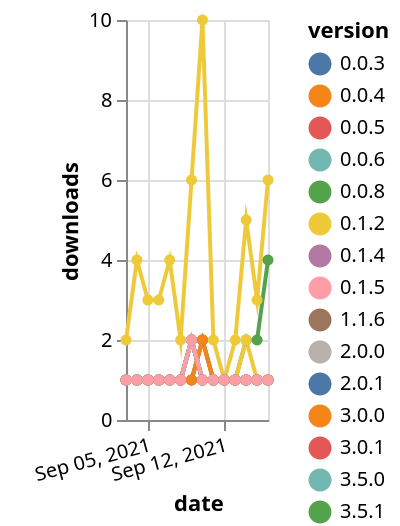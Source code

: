 {"$schema": "https://vega.github.io/schema/vega-lite/v5.json", "description": "A simple bar chart with embedded data.", "data": {"values": [{"date": "2021-09-03", "total": 270, "delta": 1, "version": "0.0.3"}, {"date": "2021-09-04", "total": 271, "delta": 1, "version": "0.0.3"}, {"date": "2021-09-05", "total": 272, "delta": 1, "version": "0.0.3"}, {"date": "2021-09-06", "total": 273, "delta": 1, "version": "0.0.3"}, {"date": "2021-09-07", "total": 274, "delta": 1, "version": "0.0.3"}, {"date": "2021-09-08", "total": 275, "delta": 1, "version": "0.0.3"}, {"date": "2021-09-09", "total": 277, "delta": 2, "version": "0.0.3"}, {"date": "2021-09-10", "total": 278, "delta": 1, "version": "0.0.3"}, {"date": "2021-09-11", "total": 279, "delta": 1, "version": "0.0.3"}, {"date": "2021-09-12", "total": 280, "delta": 1, "version": "0.0.3"}, {"date": "2021-09-13", "total": 281, "delta": 1, "version": "0.0.3"}, {"date": "2021-09-14", "total": 282, "delta": 1, "version": "0.0.3"}, {"date": "2021-09-15", "total": 283, "delta": 1, "version": "0.0.3"}, {"date": "2021-09-16", "total": 284, "delta": 1, "version": "0.0.3"}, {"date": "2021-09-03", "total": 250, "delta": 1, "version": "0.0.5"}, {"date": "2021-09-04", "total": 251, "delta": 1, "version": "0.0.5"}, {"date": "2021-09-05", "total": 252, "delta": 1, "version": "0.0.5"}, {"date": "2021-09-06", "total": 253, "delta": 1, "version": "0.0.5"}, {"date": "2021-09-07", "total": 254, "delta": 1, "version": "0.0.5"}, {"date": "2021-09-08", "total": 255, "delta": 1, "version": "0.0.5"}, {"date": "2021-09-09", "total": 257, "delta": 2, "version": "0.0.5"}, {"date": "2021-09-10", "total": 258, "delta": 1, "version": "0.0.5"}, {"date": "2021-09-11", "total": 259, "delta": 1, "version": "0.0.5"}, {"date": "2021-09-12", "total": 260, "delta": 1, "version": "0.0.5"}, {"date": "2021-09-13", "total": 261, "delta": 1, "version": "0.0.5"}, {"date": "2021-09-14", "total": 262, "delta": 1, "version": "0.0.5"}, {"date": "2021-09-15", "total": 263, "delta": 1, "version": "0.0.5"}, {"date": "2021-09-16", "total": 264, "delta": 1, "version": "0.0.5"}, {"date": "2021-09-03", "total": 403, "delta": 1, "version": "1.1.6"}, {"date": "2021-09-04", "total": 404, "delta": 1, "version": "1.1.6"}, {"date": "2021-09-05", "total": 405, "delta": 1, "version": "1.1.6"}, {"date": "2021-09-06", "total": 406, "delta": 1, "version": "1.1.6"}, {"date": "2021-09-07", "total": 407, "delta": 1, "version": "1.1.6"}, {"date": "2021-09-08", "total": 408, "delta": 1, "version": "1.1.6"}, {"date": "2021-09-09", "total": 410, "delta": 2, "version": "1.1.6"}, {"date": "2021-09-10", "total": 411, "delta": 1, "version": "1.1.6"}, {"date": "2021-09-11", "total": 412, "delta": 1, "version": "1.1.6"}, {"date": "2021-09-12", "total": 413, "delta": 1, "version": "1.1.6"}, {"date": "2021-09-13", "total": 414, "delta": 1, "version": "1.1.6"}, {"date": "2021-09-14", "total": 415, "delta": 1, "version": "1.1.6"}, {"date": "2021-09-15", "total": 416, "delta": 1, "version": "1.1.6"}, {"date": "2021-09-16", "total": 417, "delta": 1, "version": "1.1.6"}, {"date": "2021-09-03", "total": 291, "delta": 1, "version": "0.0.8"}, {"date": "2021-09-04", "total": 292, "delta": 1, "version": "0.0.8"}, {"date": "2021-09-05", "total": 293, "delta": 1, "version": "0.0.8"}, {"date": "2021-09-06", "total": 294, "delta": 1, "version": "0.0.8"}, {"date": "2021-09-07", "total": 295, "delta": 1, "version": "0.0.8"}, {"date": "2021-09-08", "total": 296, "delta": 1, "version": "0.0.8"}, {"date": "2021-09-09", "total": 298, "delta": 2, "version": "0.0.8"}, {"date": "2021-09-10", "total": 299, "delta": 1, "version": "0.0.8"}, {"date": "2021-09-11", "total": 300, "delta": 1, "version": "0.0.8"}, {"date": "2021-09-12", "total": 301, "delta": 1, "version": "0.0.8"}, {"date": "2021-09-13", "total": 302, "delta": 1, "version": "0.0.8"}, {"date": "2021-09-14", "total": 303, "delta": 1, "version": "0.0.8"}, {"date": "2021-09-15", "total": 304, "delta": 1, "version": "0.0.8"}, {"date": "2021-09-16", "total": 305, "delta": 1, "version": "0.0.8"}, {"date": "2021-09-03", "total": 381, "delta": 1, "version": "3.5.1"}, {"date": "2021-09-04", "total": 382, "delta": 1, "version": "3.5.1"}, {"date": "2021-09-05", "total": 383, "delta": 1, "version": "3.5.1"}, {"date": "2021-09-06", "total": 384, "delta": 1, "version": "3.5.1"}, {"date": "2021-09-07", "total": 385, "delta": 1, "version": "3.5.1"}, {"date": "2021-09-08", "total": 386, "delta": 1, "version": "3.5.1"}, {"date": "2021-09-09", "total": 388, "delta": 2, "version": "3.5.1"}, {"date": "2021-09-10", "total": 389, "delta": 1, "version": "3.5.1"}, {"date": "2021-09-11", "total": 390, "delta": 1, "version": "3.5.1"}, {"date": "2021-09-12", "total": 391, "delta": 1, "version": "3.5.1"}, {"date": "2021-09-13", "total": 392, "delta": 1, "version": "3.5.1"}, {"date": "2021-09-14", "total": 394, "delta": 2, "version": "3.5.1"}, {"date": "2021-09-15", "total": 396, "delta": 2, "version": "3.5.1"}, {"date": "2021-09-16", "total": 400, "delta": 4, "version": "3.5.1"}, {"date": "2021-09-03", "total": 514, "delta": 1, "version": "0.1.2"}, {"date": "2021-09-04", "total": 515, "delta": 1, "version": "0.1.2"}, {"date": "2021-09-05", "total": 516, "delta": 1, "version": "0.1.2"}, {"date": "2021-09-06", "total": 517, "delta": 1, "version": "0.1.2"}, {"date": "2021-09-07", "total": 518, "delta": 1, "version": "0.1.2"}, {"date": "2021-09-08", "total": 519, "delta": 1, "version": "0.1.2"}, {"date": "2021-09-09", "total": 521, "delta": 2, "version": "0.1.2"}, {"date": "2021-09-10", "total": 522, "delta": 1, "version": "0.1.2"}, {"date": "2021-09-11", "total": 523, "delta": 1, "version": "0.1.2"}, {"date": "2021-09-12", "total": 524, "delta": 1, "version": "0.1.2"}, {"date": "2021-09-13", "total": 525, "delta": 1, "version": "0.1.2"}, {"date": "2021-09-14", "total": 527, "delta": 2, "version": "0.1.2"}, {"date": "2021-09-15", "total": 528, "delta": 1, "version": "0.1.2"}, {"date": "2021-09-16", "total": 529, "delta": 1, "version": "0.1.2"}, {"date": "2021-09-03", "total": 281, "delta": 1, "version": "0.0.4"}, {"date": "2021-09-04", "total": 282, "delta": 1, "version": "0.0.4"}, {"date": "2021-09-05", "total": 283, "delta": 1, "version": "0.0.4"}, {"date": "2021-09-06", "total": 284, "delta": 1, "version": "0.0.4"}, {"date": "2021-09-07", "total": 285, "delta": 1, "version": "0.0.4"}, {"date": "2021-09-08", "total": 286, "delta": 1, "version": "0.0.4"}, {"date": "2021-09-09", "total": 287, "delta": 1, "version": "0.0.4"}, {"date": "2021-09-10", "total": 289, "delta": 2, "version": "0.0.4"}, {"date": "2021-09-11", "total": 290, "delta": 1, "version": "0.0.4"}, {"date": "2021-09-12", "total": 291, "delta": 1, "version": "0.0.4"}, {"date": "2021-09-13", "total": 292, "delta": 1, "version": "0.0.4"}, {"date": "2021-09-14", "total": 293, "delta": 1, "version": "0.0.4"}, {"date": "2021-09-15", "total": 294, "delta": 1, "version": "0.0.4"}, {"date": "2021-09-16", "total": 295, "delta": 1, "version": "0.0.4"}, {"date": "2021-09-03", "total": 397, "delta": 1, "version": "0.1.4"}, {"date": "2021-09-04", "total": 398, "delta": 1, "version": "0.1.4"}, {"date": "2021-09-05", "total": 399, "delta": 1, "version": "0.1.4"}, {"date": "2021-09-06", "total": 400, "delta": 1, "version": "0.1.4"}, {"date": "2021-09-07", "total": 401, "delta": 1, "version": "0.1.4"}, {"date": "2021-09-08", "total": 402, "delta": 1, "version": "0.1.4"}, {"date": "2021-09-09", "total": 404, "delta": 2, "version": "0.1.4"}, {"date": "2021-09-10", "total": 405, "delta": 1, "version": "0.1.4"}, {"date": "2021-09-11", "total": 406, "delta": 1, "version": "0.1.4"}, {"date": "2021-09-12", "total": 407, "delta": 1, "version": "0.1.4"}, {"date": "2021-09-13", "total": 408, "delta": 1, "version": "0.1.4"}, {"date": "2021-09-14", "total": 409, "delta": 1, "version": "0.1.4"}, {"date": "2021-09-15", "total": 410, "delta": 1, "version": "0.1.4"}, {"date": "2021-09-16", "total": 411, "delta": 1, "version": "0.1.4"}, {"date": "2021-09-03", "total": 292, "delta": 1, "version": "2.0.1"}, {"date": "2021-09-04", "total": 293, "delta": 1, "version": "2.0.1"}, {"date": "2021-09-05", "total": 294, "delta": 1, "version": "2.0.1"}, {"date": "2021-09-06", "total": 295, "delta": 1, "version": "2.0.1"}, {"date": "2021-09-07", "total": 296, "delta": 1, "version": "2.0.1"}, {"date": "2021-09-08", "total": 297, "delta": 1, "version": "2.0.1"}, {"date": "2021-09-09", "total": 298, "delta": 1, "version": "2.0.1"}, {"date": "2021-09-10", "total": 300, "delta": 2, "version": "2.0.1"}, {"date": "2021-09-11", "total": 301, "delta": 1, "version": "2.0.1"}, {"date": "2021-09-12", "total": 302, "delta": 1, "version": "2.0.1"}, {"date": "2021-09-13", "total": 303, "delta": 1, "version": "2.0.1"}, {"date": "2021-09-14", "total": 304, "delta": 1, "version": "2.0.1"}, {"date": "2021-09-15", "total": 305, "delta": 1, "version": "2.0.1"}, {"date": "2021-09-16", "total": 306, "delta": 1, "version": "2.0.1"}, {"date": "2021-09-03", "total": 165, "delta": 1, "version": "3.0.1"}, {"date": "2021-09-04", "total": 166, "delta": 1, "version": "3.0.1"}, {"date": "2021-09-05", "total": 167, "delta": 1, "version": "3.0.1"}, {"date": "2021-09-06", "total": 168, "delta": 1, "version": "3.0.1"}, {"date": "2021-09-07", "total": 169, "delta": 1, "version": "3.0.1"}, {"date": "2021-09-08", "total": 170, "delta": 1, "version": "3.0.1"}, {"date": "2021-09-09", "total": 172, "delta": 2, "version": "3.0.1"}, {"date": "2021-09-10", "total": 173, "delta": 1, "version": "3.0.1"}, {"date": "2021-09-11", "total": 174, "delta": 1, "version": "3.0.1"}, {"date": "2021-09-12", "total": 175, "delta": 1, "version": "3.0.1"}, {"date": "2021-09-13", "total": 176, "delta": 1, "version": "3.0.1"}, {"date": "2021-09-14", "total": 177, "delta": 1, "version": "3.0.1"}, {"date": "2021-09-15", "total": 178, "delta": 1, "version": "3.0.1"}, {"date": "2021-09-16", "total": 179, "delta": 1, "version": "3.0.1"}, {"date": "2021-09-03", "total": 148, "delta": 2, "version": "3.6.0"}, {"date": "2021-09-04", "total": 152, "delta": 4, "version": "3.6.0"}, {"date": "2021-09-05", "total": 155, "delta": 3, "version": "3.6.0"}, {"date": "2021-09-06", "total": 158, "delta": 3, "version": "3.6.0"}, {"date": "2021-09-07", "total": 162, "delta": 4, "version": "3.6.0"}, {"date": "2021-09-08", "total": 164, "delta": 2, "version": "3.6.0"}, {"date": "2021-09-09", "total": 170, "delta": 6, "version": "3.6.0"}, {"date": "2021-09-10", "total": 180, "delta": 10, "version": "3.6.0"}, {"date": "2021-09-11", "total": 182, "delta": 2, "version": "3.6.0"}, {"date": "2021-09-12", "total": 183, "delta": 1, "version": "3.6.0"}, {"date": "2021-09-13", "total": 185, "delta": 2, "version": "3.6.0"}, {"date": "2021-09-14", "total": 190, "delta": 5, "version": "3.6.0"}, {"date": "2021-09-15", "total": 193, "delta": 3, "version": "3.6.0"}, {"date": "2021-09-16", "total": 199, "delta": 6, "version": "3.6.0"}, {"date": "2021-09-03", "total": 159, "delta": 1, "version": "2.0.0"}, {"date": "2021-09-04", "total": 160, "delta": 1, "version": "2.0.0"}, {"date": "2021-09-05", "total": 161, "delta": 1, "version": "2.0.0"}, {"date": "2021-09-06", "total": 162, "delta": 1, "version": "2.0.0"}, {"date": "2021-09-07", "total": 163, "delta": 1, "version": "2.0.0"}, {"date": "2021-09-08", "total": 164, "delta": 1, "version": "2.0.0"}, {"date": "2021-09-09", "total": 166, "delta": 2, "version": "2.0.0"}, {"date": "2021-09-10", "total": 167, "delta": 1, "version": "2.0.0"}, {"date": "2021-09-11", "total": 168, "delta": 1, "version": "2.0.0"}, {"date": "2021-09-12", "total": 169, "delta": 1, "version": "2.0.0"}, {"date": "2021-09-13", "total": 170, "delta": 1, "version": "2.0.0"}, {"date": "2021-09-14", "total": 171, "delta": 1, "version": "2.0.0"}, {"date": "2021-09-15", "total": 172, "delta": 1, "version": "2.0.0"}, {"date": "2021-09-16", "total": 173, "delta": 1, "version": "2.0.0"}, {"date": "2021-09-03", "total": 292, "delta": 1, "version": "0.0.6"}, {"date": "2021-09-04", "total": 293, "delta": 1, "version": "0.0.6"}, {"date": "2021-09-05", "total": 294, "delta": 1, "version": "0.0.6"}, {"date": "2021-09-06", "total": 295, "delta": 1, "version": "0.0.6"}, {"date": "2021-09-07", "total": 296, "delta": 1, "version": "0.0.6"}, {"date": "2021-09-08", "total": 297, "delta": 1, "version": "0.0.6"}, {"date": "2021-09-09", "total": 299, "delta": 2, "version": "0.0.6"}, {"date": "2021-09-10", "total": 300, "delta": 1, "version": "0.0.6"}, {"date": "2021-09-11", "total": 301, "delta": 1, "version": "0.0.6"}, {"date": "2021-09-12", "total": 302, "delta": 1, "version": "0.0.6"}, {"date": "2021-09-13", "total": 303, "delta": 1, "version": "0.0.6"}, {"date": "2021-09-14", "total": 304, "delta": 1, "version": "0.0.6"}, {"date": "2021-09-15", "total": 305, "delta": 1, "version": "0.0.6"}, {"date": "2021-09-16", "total": 306, "delta": 1, "version": "0.0.6"}, {"date": "2021-09-03", "total": 302, "delta": 1, "version": "3.0.0"}, {"date": "2021-09-04", "total": 303, "delta": 1, "version": "3.0.0"}, {"date": "2021-09-05", "total": 304, "delta": 1, "version": "3.0.0"}, {"date": "2021-09-06", "total": 305, "delta": 1, "version": "3.0.0"}, {"date": "2021-09-07", "total": 306, "delta": 1, "version": "3.0.0"}, {"date": "2021-09-08", "total": 307, "delta": 1, "version": "3.0.0"}, {"date": "2021-09-09", "total": 308, "delta": 1, "version": "3.0.0"}, {"date": "2021-09-10", "total": 310, "delta": 2, "version": "3.0.0"}, {"date": "2021-09-11", "total": 311, "delta": 1, "version": "3.0.0"}, {"date": "2021-09-12", "total": 312, "delta": 1, "version": "3.0.0"}, {"date": "2021-09-13", "total": 313, "delta": 1, "version": "3.0.0"}, {"date": "2021-09-14", "total": 314, "delta": 1, "version": "3.0.0"}, {"date": "2021-09-15", "total": 315, "delta": 1, "version": "3.0.0"}, {"date": "2021-09-16", "total": 316, "delta": 1, "version": "3.0.0"}, {"date": "2021-09-03", "total": 129, "delta": 1, "version": "3.5.0"}, {"date": "2021-09-04", "total": 130, "delta": 1, "version": "3.5.0"}, {"date": "2021-09-05", "total": 131, "delta": 1, "version": "3.5.0"}, {"date": "2021-09-06", "total": 132, "delta": 1, "version": "3.5.0"}, {"date": "2021-09-07", "total": 133, "delta": 1, "version": "3.5.0"}, {"date": "2021-09-08", "total": 134, "delta": 1, "version": "3.5.0"}, {"date": "2021-09-09", "total": 136, "delta": 2, "version": "3.5.0"}, {"date": "2021-09-10", "total": 137, "delta": 1, "version": "3.5.0"}, {"date": "2021-09-11", "total": 138, "delta": 1, "version": "3.5.0"}, {"date": "2021-09-12", "total": 139, "delta": 1, "version": "3.5.0"}, {"date": "2021-09-13", "total": 140, "delta": 1, "version": "3.5.0"}, {"date": "2021-09-14", "total": 141, "delta": 1, "version": "3.5.0"}, {"date": "2021-09-15", "total": 142, "delta": 1, "version": "3.5.0"}, {"date": "2021-09-16", "total": 143, "delta": 1, "version": "3.5.0"}, {"date": "2021-09-03", "total": 211, "delta": 1, "version": "0.1.5"}, {"date": "2021-09-04", "total": 212, "delta": 1, "version": "0.1.5"}, {"date": "2021-09-05", "total": 213, "delta": 1, "version": "0.1.5"}, {"date": "2021-09-06", "total": 214, "delta": 1, "version": "0.1.5"}, {"date": "2021-09-07", "total": 215, "delta": 1, "version": "0.1.5"}, {"date": "2021-09-08", "total": 216, "delta": 1, "version": "0.1.5"}, {"date": "2021-09-09", "total": 218, "delta": 2, "version": "0.1.5"}, {"date": "2021-09-10", "total": 219, "delta": 1, "version": "0.1.5"}, {"date": "2021-09-11", "total": 220, "delta": 1, "version": "0.1.5"}, {"date": "2021-09-12", "total": 221, "delta": 1, "version": "0.1.5"}, {"date": "2021-09-13", "total": 222, "delta": 1, "version": "0.1.5"}, {"date": "2021-09-14", "total": 223, "delta": 1, "version": "0.1.5"}, {"date": "2021-09-15", "total": 224, "delta": 1, "version": "0.1.5"}, {"date": "2021-09-16", "total": 225, "delta": 1, "version": "0.1.5"}]}, "width": "container", "mark": {"type": "line", "point": {"filled": true}}, "encoding": {"x": {"field": "date", "type": "temporal", "timeUnit": "yearmonthdate", "title": "date", "axis": {"labelAngle": -15}}, "y": {"field": "delta", "type": "quantitative", "title": "downloads"}, "color": {"field": "version", "type": "nominal"}, "tooltip": {"field": "delta"}}}